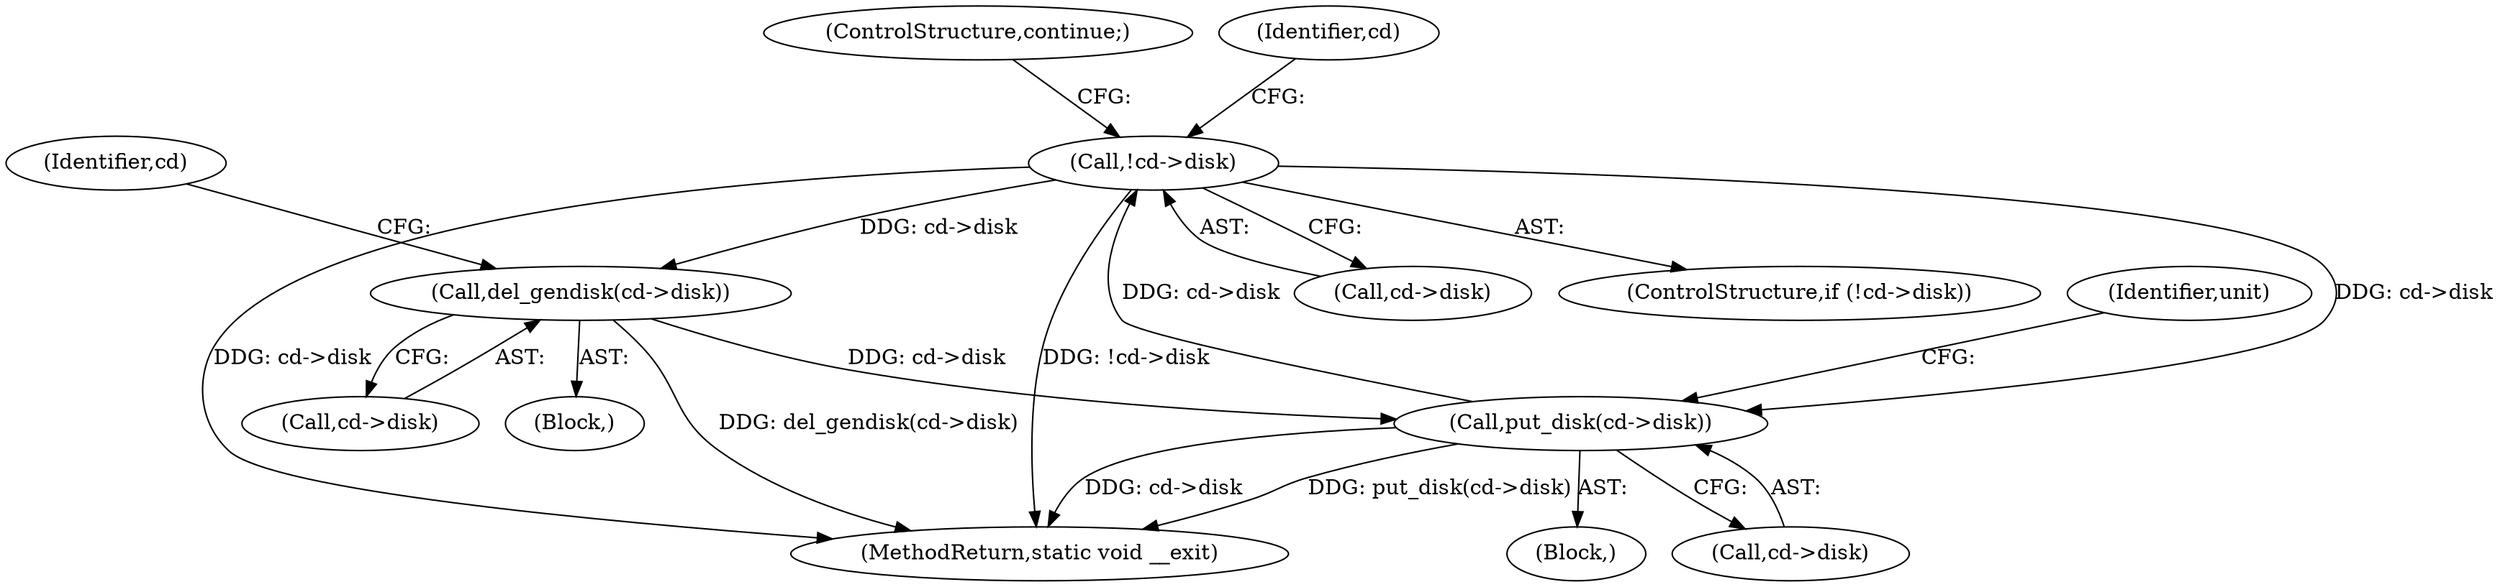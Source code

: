digraph "0_linux_f0d1762554014ce0ae347b9f0d088f2c157c8c72_0@pointer" {
"1000123" [label="(Call,!cd->disk)"];
"1000157" [label="(Call,put_disk(cd->disk))"];
"1000133" [label="(Call,del_gendisk(cd->disk))"];
"1000123" [label="(Call,!cd->disk)"];
"1000118" [label="(Identifier,unit)"];
"1000127" [label="(ControlStructure,continue;)"];
"1000130" [label="(Identifier,cd)"];
"1000139" [label="(Identifier,cd)"];
"1000158" [label="(Call,cd->disk)"];
"1000132" [label="(Block,)"];
"1000166" [label="(MethodReturn,static void __exit)"];
"1000124" [label="(Call,cd->disk)"];
"1000123" [label="(Call,!cd->disk)"];
"1000121" [label="(Block,)"];
"1000157" [label="(Call,put_disk(cd->disk))"];
"1000133" [label="(Call,del_gendisk(cd->disk))"];
"1000134" [label="(Call,cd->disk)"];
"1000122" [label="(ControlStructure,if (!cd->disk))"];
"1000123" -> "1000122"  [label="AST: "];
"1000123" -> "1000124"  [label="CFG: "];
"1000124" -> "1000123"  [label="AST: "];
"1000127" -> "1000123"  [label="CFG: "];
"1000130" -> "1000123"  [label="CFG: "];
"1000123" -> "1000166"  [label="DDG: !cd->disk"];
"1000123" -> "1000166"  [label="DDG: cd->disk"];
"1000157" -> "1000123"  [label="DDG: cd->disk"];
"1000123" -> "1000133"  [label="DDG: cd->disk"];
"1000123" -> "1000157"  [label="DDG: cd->disk"];
"1000157" -> "1000121"  [label="AST: "];
"1000157" -> "1000158"  [label="CFG: "];
"1000158" -> "1000157"  [label="AST: "];
"1000118" -> "1000157"  [label="CFG: "];
"1000157" -> "1000166"  [label="DDG: put_disk(cd->disk)"];
"1000157" -> "1000166"  [label="DDG: cd->disk"];
"1000133" -> "1000157"  [label="DDG: cd->disk"];
"1000133" -> "1000132"  [label="AST: "];
"1000133" -> "1000134"  [label="CFG: "];
"1000134" -> "1000133"  [label="AST: "];
"1000139" -> "1000133"  [label="CFG: "];
"1000133" -> "1000166"  [label="DDG: del_gendisk(cd->disk)"];
}

